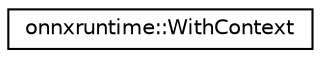 digraph "Graphical Class Hierarchy"
{
  edge [fontname="Helvetica",fontsize="10",labelfontname="Helvetica",labelfontsize="10"];
  node [fontname="Helvetica",fontsize="10",shape=record];
  rankdir="LR";
  Node0 [label="onnxruntime::WithContext",height=0.2,width=0.4,color="black", fillcolor="white", style="filled",URL="$classonnxruntime_1_1WithContext.html"];
}
